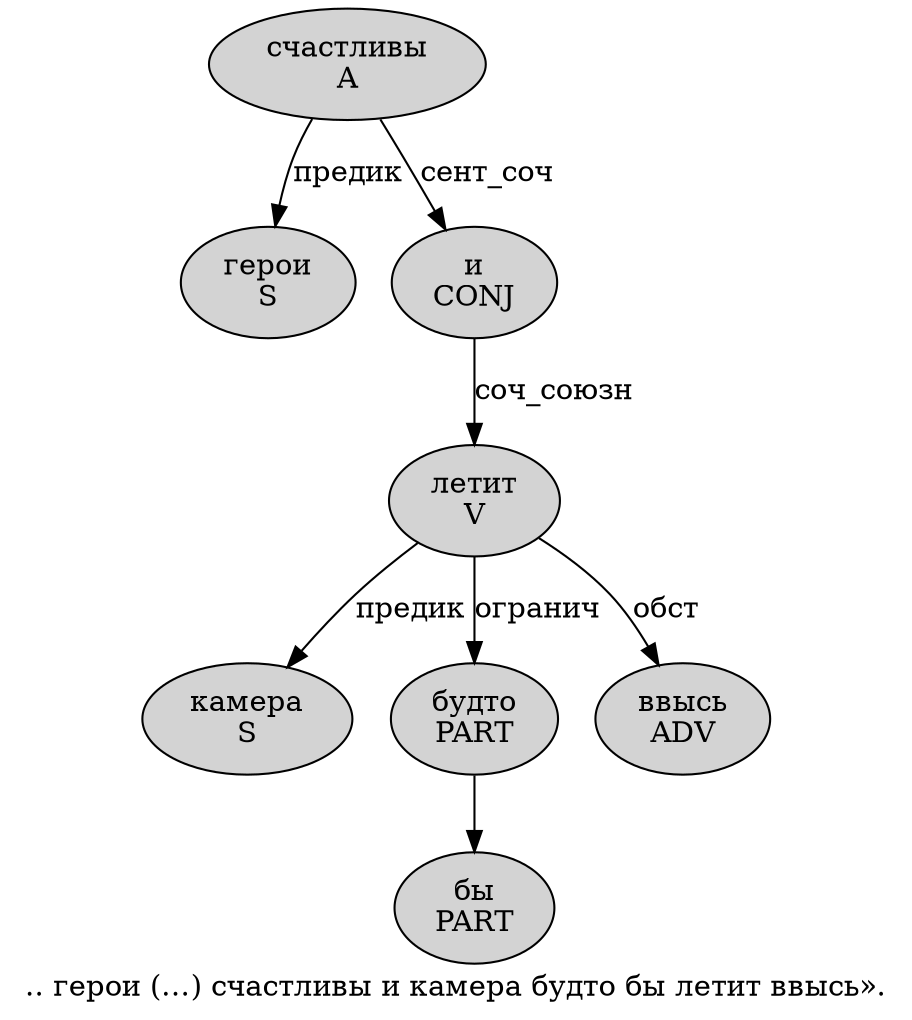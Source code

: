 digraph SENTENCE_914 {
	graph [label=".. герои (…) счастливы и камера будто бы летит ввысь»."]
	node [style=filled]
		1 [label="герои
S" color="" fillcolor=lightgray penwidth=1 shape=ellipse]
		5 [label="счастливы
A" color="" fillcolor=lightgray penwidth=1 shape=ellipse]
		6 [label="и
CONJ" color="" fillcolor=lightgray penwidth=1 shape=ellipse]
		7 [label="камера
S" color="" fillcolor=lightgray penwidth=1 shape=ellipse]
		8 [label="будто
PART" color="" fillcolor=lightgray penwidth=1 shape=ellipse]
		9 [label="бы
PART" color="" fillcolor=lightgray penwidth=1 shape=ellipse]
		10 [label="летит
V" color="" fillcolor=lightgray penwidth=1 shape=ellipse]
		11 [label="ввысь
ADV" color="" fillcolor=lightgray penwidth=1 shape=ellipse]
			10 -> 7 [label="предик"]
			10 -> 8 [label="огранич"]
			10 -> 11 [label="обст"]
			8 -> 9
			5 -> 1 [label="предик"]
			5 -> 6 [label="сент_соч"]
			6 -> 10 [label="соч_союзн"]
}